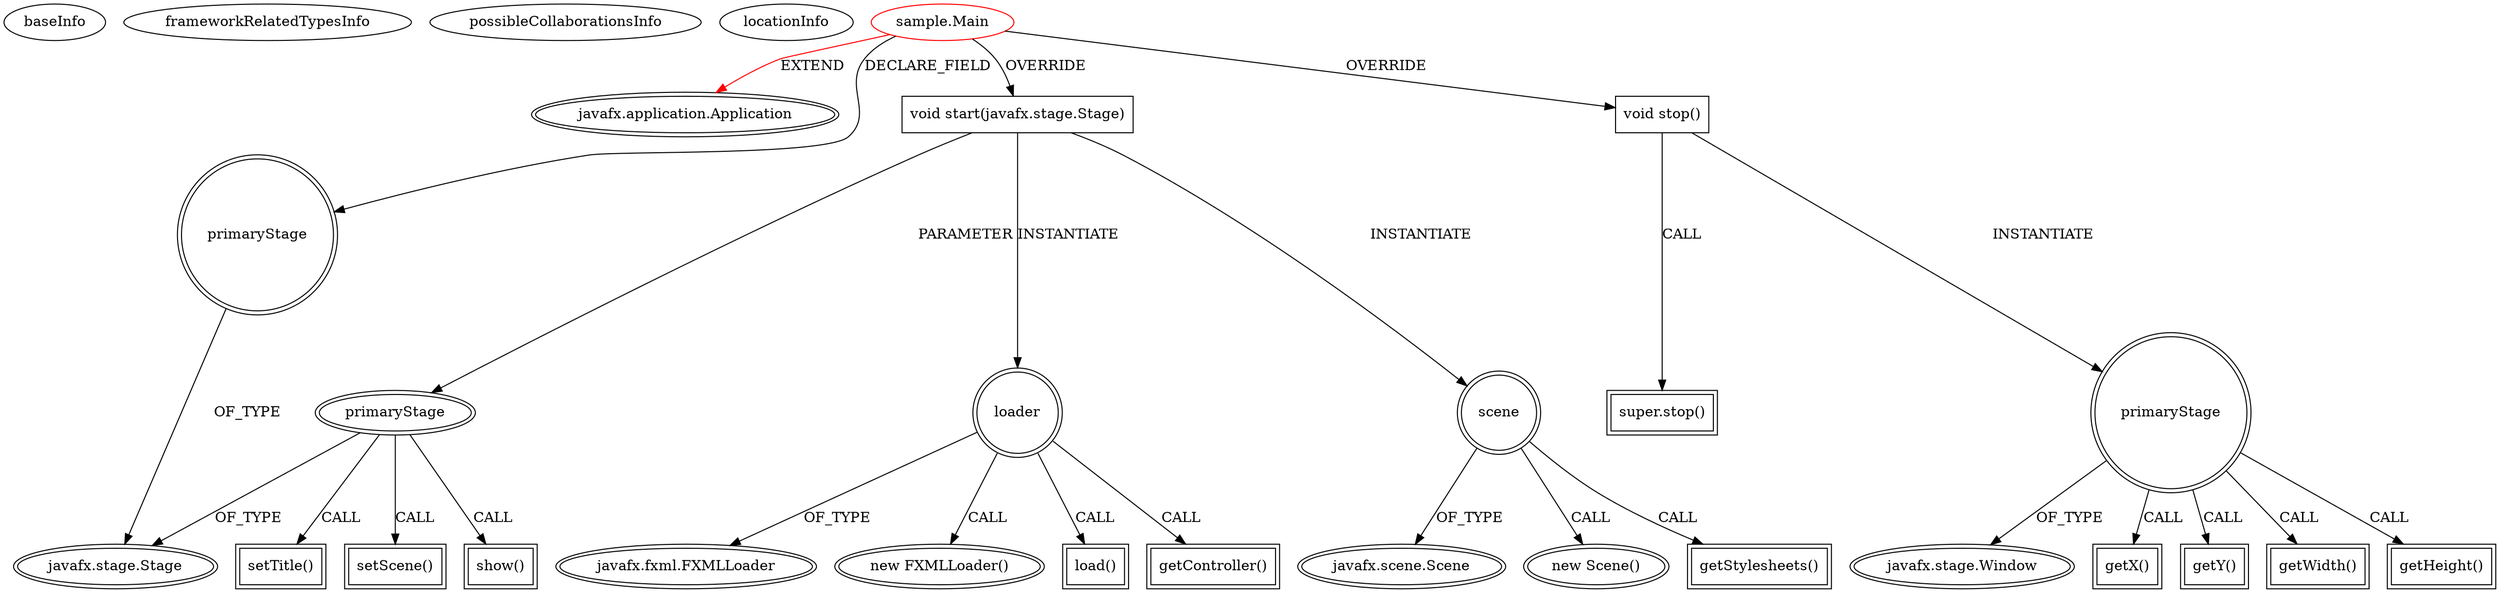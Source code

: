 digraph {
baseInfo[graphId=3303,category="extension_graph",isAnonymous=false,possibleRelation=false]
frameworkRelatedTypesInfo[0="javafx.application.Application"]
possibleCollaborationsInfo[]
locationInfo[projectName="jdtommy-NiceTail",filePath="/jdtommy-NiceTail/NiceTail-master/src/sample/Main.java",contextSignature="Main",graphId="3303"]
0[label="sample.Main",vertexType="ROOT_CLIENT_CLASS_DECLARATION",isFrameworkType=false,color=red]
1[label="javafx.application.Application",vertexType="FRAMEWORK_CLASS_TYPE",isFrameworkType=true,peripheries=2]
2[label="primaryStage",vertexType="FIELD_DECLARATION",isFrameworkType=true,peripheries=2,shape=circle]
3[label="javafx.stage.Stage",vertexType="FRAMEWORK_CLASS_TYPE",isFrameworkType=true,peripheries=2]
4[label="void start(javafx.stage.Stage)",vertexType="OVERRIDING_METHOD_DECLARATION",isFrameworkType=false,shape=box]
5[label="primaryStage",vertexType="PARAMETER_DECLARATION",isFrameworkType=true,peripheries=2]
8[label="loader",vertexType="VARIABLE_EXPRESION",isFrameworkType=true,peripheries=2,shape=circle]
9[label="javafx.fxml.FXMLLoader",vertexType="FRAMEWORK_CLASS_TYPE",isFrameworkType=true,peripheries=2]
7[label="new FXMLLoader()",vertexType="CONSTRUCTOR_CALL",isFrameworkType=true,peripheries=2]
11[label="load()",vertexType="INSIDE_CALL",isFrameworkType=true,peripheries=2,shape=box]
13[label="getController()",vertexType="INSIDE_CALL",isFrameworkType=true,peripheries=2,shape=box]
15[label="setTitle()",vertexType="INSIDE_CALL",isFrameworkType=true,peripheries=2,shape=box]
17[label="scene",vertexType="VARIABLE_EXPRESION",isFrameworkType=true,peripheries=2,shape=circle]
18[label="javafx.scene.Scene",vertexType="FRAMEWORK_CLASS_TYPE",isFrameworkType=true,peripheries=2]
16[label="new Scene()",vertexType="CONSTRUCTOR_CALL",isFrameworkType=true,peripheries=2]
20[label="getStylesheets()",vertexType="INSIDE_CALL",isFrameworkType=true,peripheries=2,shape=box]
22[label="setScene()",vertexType="INSIDE_CALL",isFrameworkType=true,peripheries=2,shape=box]
24[label="show()",vertexType="INSIDE_CALL",isFrameworkType=true,peripheries=2,shape=box]
25[label="void stop()",vertexType="OVERRIDING_METHOD_DECLARATION",isFrameworkType=false,shape=box]
26[label="super.stop()",vertexType="SUPER_CALL",isFrameworkType=true,peripheries=2,shape=box]
27[label="primaryStage",vertexType="VARIABLE_EXPRESION",isFrameworkType=true,peripheries=2,shape=circle]
29[label="javafx.stage.Window",vertexType="FRAMEWORK_CLASS_TYPE",isFrameworkType=true,peripheries=2]
28[label="getX()",vertexType="INSIDE_CALL",isFrameworkType=true,peripheries=2,shape=box]
31[label="getY()",vertexType="INSIDE_CALL",isFrameworkType=true,peripheries=2,shape=box]
33[label="getWidth()",vertexType="INSIDE_CALL",isFrameworkType=true,peripheries=2,shape=box]
35[label="getHeight()",vertexType="INSIDE_CALL",isFrameworkType=true,peripheries=2,shape=box]
0->1[label="EXTEND",color=red]
0->2[label="DECLARE_FIELD"]
2->3[label="OF_TYPE"]
0->4[label="OVERRIDE"]
5->3[label="OF_TYPE"]
4->5[label="PARAMETER"]
4->8[label="INSTANTIATE"]
8->9[label="OF_TYPE"]
8->7[label="CALL"]
8->11[label="CALL"]
8->13[label="CALL"]
5->15[label="CALL"]
4->17[label="INSTANTIATE"]
17->18[label="OF_TYPE"]
17->16[label="CALL"]
17->20[label="CALL"]
5->22[label="CALL"]
5->24[label="CALL"]
0->25[label="OVERRIDE"]
25->26[label="CALL"]
25->27[label="INSTANTIATE"]
27->29[label="OF_TYPE"]
27->28[label="CALL"]
27->31[label="CALL"]
27->33[label="CALL"]
27->35[label="CALL"]
}
